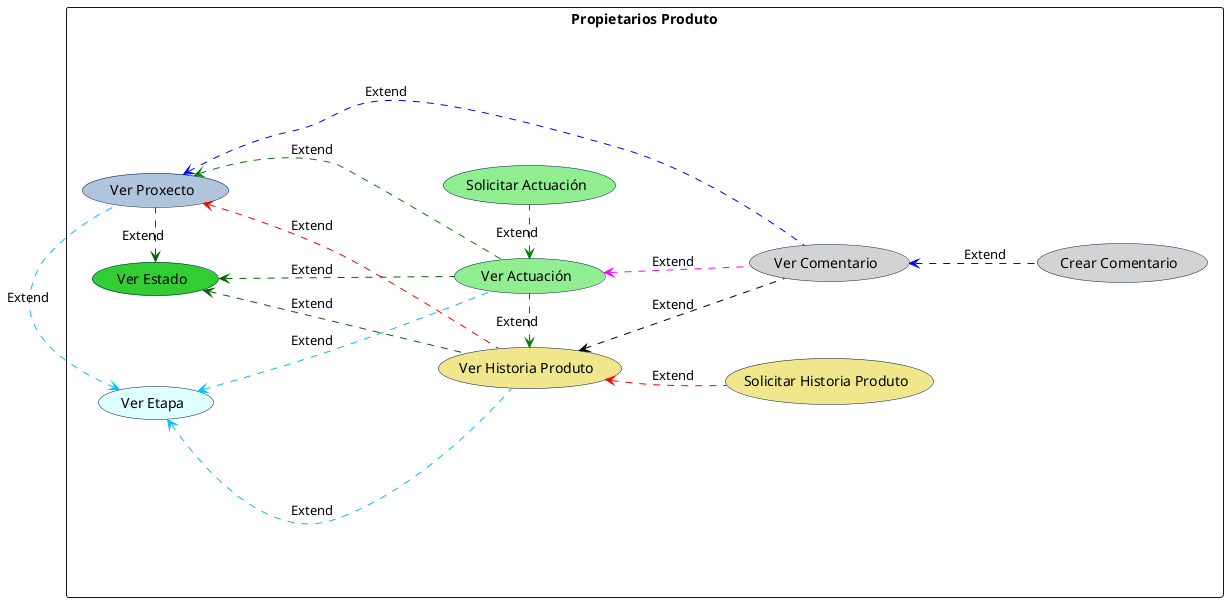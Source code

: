 @startuml CUOwner

' ######################################################################################
' ## Estilos
' ######################################################################################
left to right direction

skinparam actor {
    Style awesome

    BackgroundColor #ccddff
    BorderColor #001a4d
}

skinparam usecase {
    BorderColor #001a4d
}

' ######################################################################################
' ## Diagrama
' ######################################################################################

rectangle "Propietarios Produto" {
    ' Casos de uso
    usecase "Ver Proxecto" as VerProxectoOwner #LightSteelBlue

    usecase "Ver Comentario" as VerComentarioOwner #LightGrey
    usecase "Crear Comentario" as CrearComentarioOwner #LightGrey

    usecase "Ver Historia Produto" as VerHProdutoOwner #Khaki
    usecase "Solicitar Historia Produto" as CrearHProdutoOwner #Khaki

    usecase "Ver Actuación" as VerActuacionOwner #LightGreen
    usecase "Solicitar Actuación" as CrearActuacionOwner #LightGreen

    usecase "Ver Etapa" as VerEtapaOwner #LightCyan
    usecase "Ver Estado" as VerEstadoOwner #LimeGreen
}

' ######################################################################################
' ## Relacións Casos de uso
' ######################################################################################

VerProxectoOwner <... VerHProdutoOwner #Red : Extend
VerHProdutoOwner <.. CrearHProdutoOwner #Red : Extend
VerHProdutoOwner <. VerActuacionOwner #Green : Extend

VerProxectoOwner <... VerActuacionOwner #Green : Extend
VerActuacionOwner <. CrearActuacionOwner #Green : Extend

' Comentarios
VerProxectoOwner <.. VerComentarioOwner #Blue : Extend

VerComentarioOwner <.. CrearComentarioOwner #Blue: Extend
VerHProdutoOwner <.. VerComentarioOwner #Black : Extend
VerActuacionOwner <.. VerComentarioOwner #Magenta : Extend

' Etapas
VerEtapaOwner <. VerProxectoOwner #00bfff : Extend
VerEtapaOwner <. VerHProdutoOwner #00bfff : Extend
VerEtapaOwner <. VerActuacionOwner #00bfff : Extend

' Estados
VerEstadoOwner <. VerProxectoOwner #DarkGreen : Extend
VerEstadoOwner <. VerHProdutoOwner #DarkGreen : Extend
VerEstadoOwner <. VerActuacionOwner #DarkGreen : Extend

@enduml

